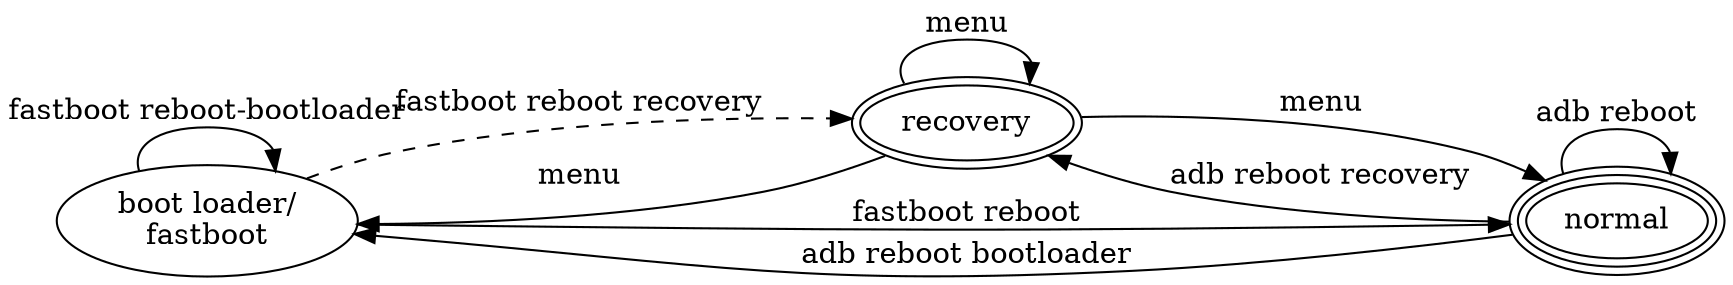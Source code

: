 // dot -Tsvg boot.dot > boot.svg
digraph "android modes" {

    rankdir = LR;
    overlap = scale;

    blfb [ label="boot loader/\nfastboot" ];
    recovery [ label="recovery"; peripheries="2" ];
    normal [ label="normal"; peripheries="3" ];
    blfb -> blfb [ label="fastboot reboot-bootloader" ];
    blfb -> recovery [ style=dashed; label="fastboot reboot recovery" ];
    blfb -> normal [ label="fastboot reboot" ];
    recovery -> { normal recovery blfb } [ label="menu" ];
    normal -> blfb [ label="adb reboot bootloader" ];
    normal -> recovery [ label="adb reboot recovery" ];
    normal -> normal [ label="adb reboot" ];

/*
    blfb2 [ label="boot loader/\nfastboot" ];
    recovery2 [ label="recovery"; peripheries="2" ];
    normal2 [ label="normal"; peripheries="3" ];
    blfb2 -> blfb2 [ color="red"; fontcolor="red"; label="fastboot flash boot ...\nSuper Dangerous!!!" ];
    blfb2 -> recovery2 [ color="red"; label="fastboot flash recovery ..." ];
    blfb2 -> normal2 [ color="red"; label="fastboot flash system ..." ];
*/
}


